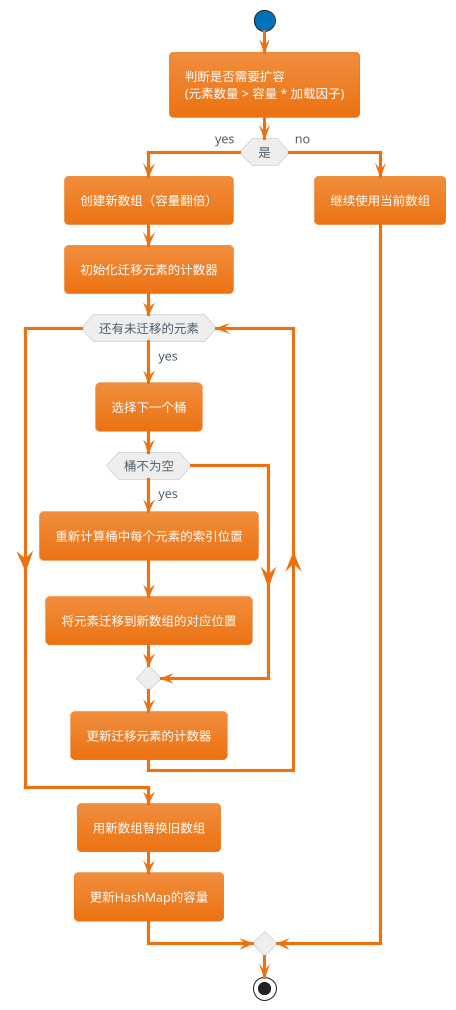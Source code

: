 @startuml
!theme aws-orange

start
:判断是否需要扩容\n(元素数量 > 容量 * 加载因子);
if (是) then (yes)
  :创建新数组（容量翻倍）;
  :初始化迁移元素的计数器;
  while (还有未迁移的元素) is (yes)
    :选择下一个桶;
    if (桶不为空) then (yes)
      :重新计算桶中每个元素的索引位置;
      :将元素迁移到新数组的对应位置;
    endif
    :更新迁移元素的计数器;
  endwhile
  :用新数组替换旧数组;
  :更新HashMap的容量;
else (no)
  :继续使用当前数组;
endif
stop

@enduml
